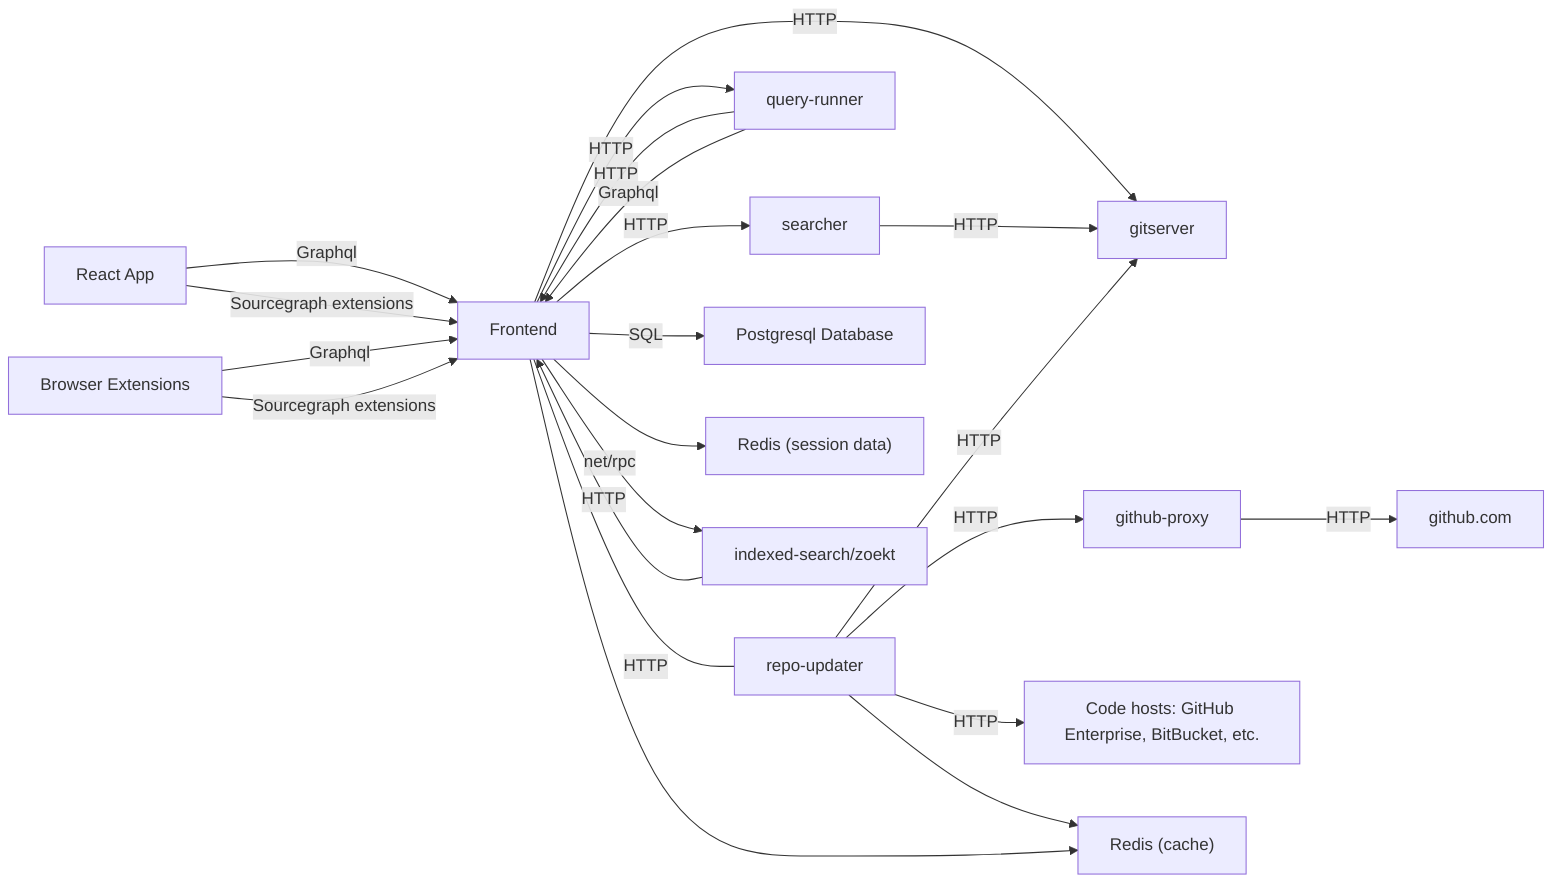graph LR
    Frontend-- HTTP -->gitserver
    searcher-- HTTP -->gitserver

    query-runner-- HTTP -->Frontend
    query-runner-- Graphql -->Frontend
    repo-updater-- HTTP -->github-proxy
    github-proxy-- HTTP -->github[github.com]

    repo-updater-- HTTP -->codehosts[Code hosts: GitHub Enterprise, BitBucket, etc.]
    repo-updater-->redis-cache

    Frontend-- HTTP -->query-runner
    Frontend-->redis-cache["Redis (cache)"]
    Frontend-- SQL -->db[Postgresql Database]
    Frontend-->redis["Redis (session data)"]
    Frontend-- HTTP -->searcher
    Frontend-- HTTP ---repo-updater
    Frontend-- net/rpc -->indexed-search
    indexed-search[indexed-search/zoekt]-- HTTP -->Frontend

    repo-updater-- HTTP -->gitserver

    react[React App]-- Graphql -->Frontend
    react[React App]-- Sourcegraph extensions -->Frontend

    browser_extensions[Browser Extensions]-- Graphql -->Frontend
    browser_extensions[Browser Extensions]-- Sourcegraph extensions -->Frontend